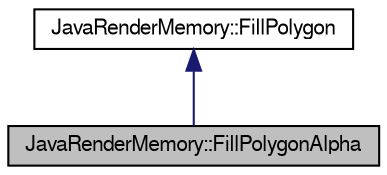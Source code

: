 digraph G
{
  bgcolor="transparent";
  edge [fontname="FreeSans",fontsize=10,labelfontname="FreeSans",labelfontsize=10];
  node [fontname="FreeSans",fontsize=10,shape=record];
  Node1 [label="JavaRenderMemory::FillPolygonAlpha",height=0.2,width=0.4,color="black", fillcolor="grey75", style="filled" fontcolor="black"];
  Node2 -> Node1 [dir=back,color="midnightblue",fontsize=10,style="solid",fontname="FreeSans"];
  Node2 [label="JavaRenderMemory::FillPolygon",height=0.2,width=0.4,color="black",URL="$class_java_render_memory_1_1_fill_polygon.html",tooltip="ポリゴン塗りつぶしの基本クラス。"];
}
